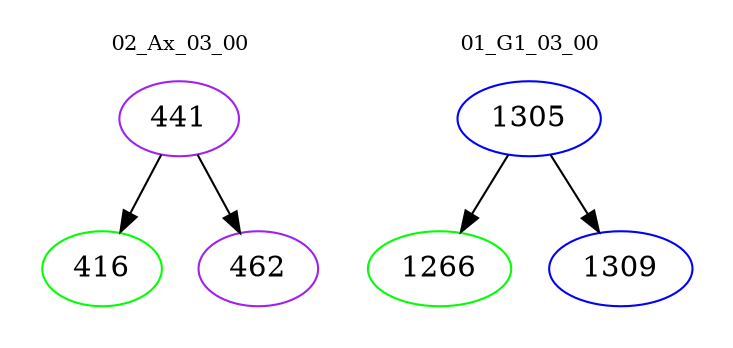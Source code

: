 digraph{
subgraph cluster_0 {
color = white
label = "02_Ax_03_00";
fontsize=10;
T0_441 [label="441", color="purple"]
T0_441 -> T0_416 [color="black"]
T0_416 [label="416", color="green"]
T0_441 -> T0_462 [color="black"]
T0_462 [label="462", color="purple"]
}
subgraph cluster_1 {
color = white
label = "01_G1_03_00";
fontsize=10;
T1_1305 [label="1305", color="blue"]
T1_1305 -> T1_1266 [color="black"]
T1_1266 [label="1266", color="green"]
T1_1305 -> T1_1309 [color="black"]
T1_1309 [label="1309", color="blue"]
}
}
